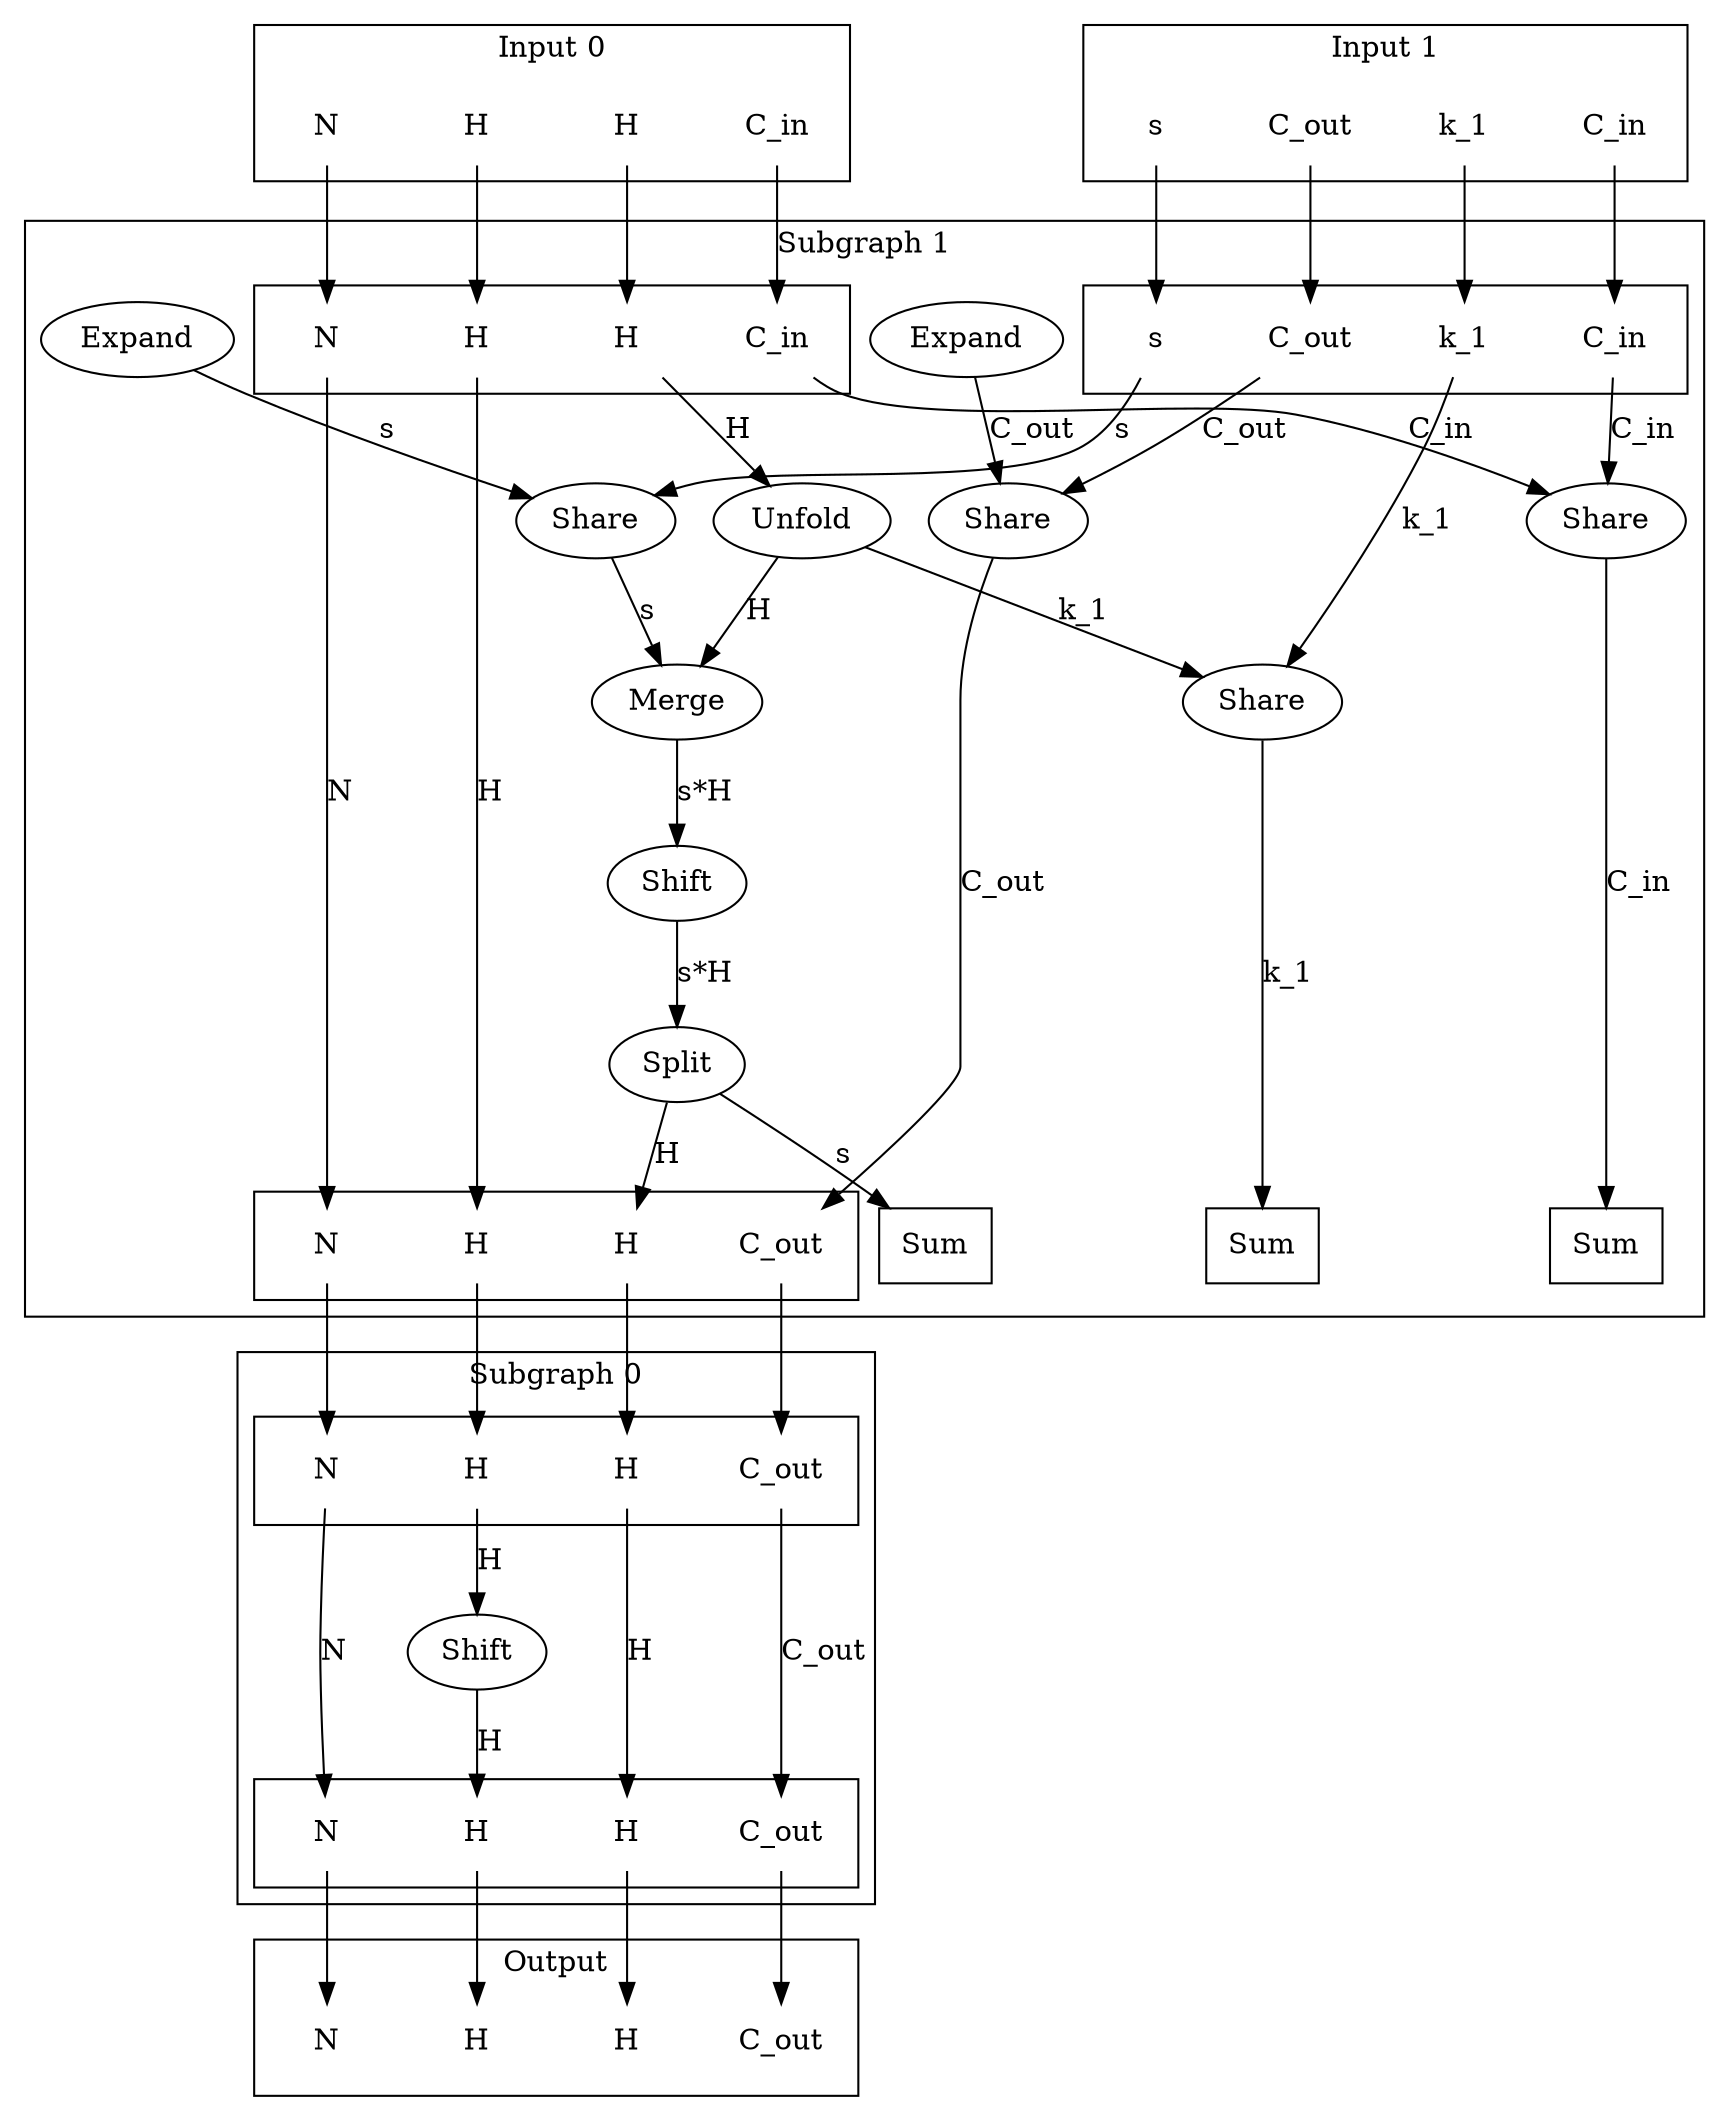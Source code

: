 digraph kernel_generated {
newrank = true;

// Stage tensor.
subgraph cluster_subgraph_0 {
    label = "Subgraph 0";
    // Reductions.
    // Output.
    subgraph cluster_subgraph_0_out {
        label = "";
        interface_0_out_0x5572df8cce60 [label="N", shape=none];
        interface_0_out_0x5572df8cce88 [label="C_out", shape=none];
        interface_0_out_0x5572df8cceb0 [label="H", shape=none];
        interface_0_out_0x5572df8cced8 [label="H", shape=none];
    }
    {
        rank = same;
        interface_0_out_0x5572df8cce60;
        interface_0_out_0x5572df8cce88;
        interface_0_out_0x5572df8cceb0;
        interface_0_out_0x5572df8cced8;
    }
    // Input 0.
    subgraph cluster_subgraph_0_in_0 {
        label = "";
        interface_0_in_0x5572df8cce60 [label="N", shape=none];
        interface_0_in_0x5572df8cce88 [label="C_out", shape=none];
        interface_0_in_0x5572df8cceb0 [label="H", shape=none];
        interface_0_in_0x5572e409eb90 [label="H", shape=none];
    }
    {
        rank = same;
        interface_0_in_0x5572df8cce60;
        interface_0_in_0x5572df8cce88;
        interface_0_in_0x5572df8cceb0;
        interface_0_in_0x5572e409eb90;
    }
    // Op's.
    op_0x5572e409eb70 [label="Shift"];
    // Dimension's.
    interface_0_in_0x5572df8cce60 -> interface_0_out_0x5572df8cce60 [label="N"];
    interface_0_in_0x5572df8cce88 -> interface_0_out_0x5572df8cce88 [label="C_out"];
    interface_0_in_0x5572df8cceb0 -> interface_0_out_0x5572df8cceb0 [label="H"];
    op_0x5572e409eb70 -> interface_0_out_0x5572df8cced8 [label="H"];
    interface_0_in_0x5572e409eb90 -> op_0x5572e409eb70 [label="H"];
}

// Stage tensor.
subgraph cluster_subgraph_1 {
    label = "Subgraph 1";
    // Reductions.
    reduce_0x7f44f8003a98 [label="Sum", shape=box];
    reduce_0x7f44f8004ce8 [label="Sum", shape=box];
    reduce_0x7f44f8007948 [label="Sum", shape=box];
    // Output.
    subgraph cluster_subgraph_1_out {
        label = "";
        interface_1_out_0x5572df8cce60 [label="N", shape=none];
        interface_1_out_0x5572df8cce88 [label="C_out", shape=none];
        interface_1_out_0x5572df8cceb0 [label="H", shape=none];
        interface_1_out_0x5572e409eb90 [label="H", shape=none];
    }
    {
        rank = same;
        reduce_0x7f44f8003a98;
        reduce_0x7f44f8004ce8;
        reduce_0x7f44f8007948;
        interface_1_out_0x5572df8cce60;
        interface_1_out_0x5572df8cce88;
        interface_1_out_0x5572df8cceb0;
        interface_1_out_0x5572e409eb90;
    }
    // Input 0.
    subgraph cluster_subgraph_1_in_0 {
        label = "";
        interface_1_in_0x5572df8cce60 [label="N", shape=none];
        interface_1_in_0x5572e40cbf40 [label="C_in", shape=none];
        interface_1_in_0x5572e409eb90 [label="H", shape=none];
        interface_1_in_0x5572e40b1de8 [label="H", shape=none];
    }
    // Input 1.
    subgraph cluster_subgraph_1_in_1 {
        label = "";
        interface_1_in_0x5572e409cb38 [label="C_out", shape=none];
        interface_1_in_0x5572e409cc28 [label="k_1", shape=none];
        interface_1_in_0x5572e409ccc8 [label="s", shape=none];
        interface_1_in_0x5572e40cbf58 [label="C_in", shape=none];
    }
    {
        rank = same;
        interface_1_in_0x5572df8cce60;
        interface_1_in_0x5572e40cbf40;
        interface_1_in_0x5572e409eb90;
        interface_1_in_0x5572e40b1de8;
        interface_1_in_0x5572e409cb38;
        interface_1_in_0x5572e409cc28;
        interface_1_in_0x5572e409ccc8;
        interface_1_in_0x5572e40cbf58;
    }
    // Op's.
    op_0x5572e409cb00 [label="Share"];
    op_0x5572e409cbf0 [label="Share"];
    op_0x5572e409cc90 [label="Share"];
    op_0x5572e409cfd8 [label="Expand"];
    op_0x5572e409cff8 [label="Expand"];
    op_0x5572e409eba0 [label="Shift"];
    op_0x5572e409f2a0 [label="Split"];
    op_0x5572e40a50b0 [label="Merge"];
    op_0x5572e40b1dc0 [label="Unfold"];
    op_0x5572e40cbf20 [label="Share"];
    // Dimension's.
    interface_1_in_0x5572df8cce60 -> interface_1_out_0x5572df8cce60 [label="N"];
    op_0x5572e409cb00 -> interface_1_out_0x5572df8cce88 [label="C_out"];
    op_0x5572e409f2a0 -> interface_1_out_0x5572df8cceb0 [label="H"];
    op_0x5572e409cfd8 -> op_0x5572e409cb00 [label="C_out"];
    interface_1_in_0x5572e409cb38 -> op_0x5572e409cb00 [label="C_out"];
    op_0x5572e40b1dc0 -> op_0x5572e409cbf0 [label="k_1"];
    interface_1_in_0x5572e409cc28 -> op_0x5572e409cbf0 [label="k_1"];
    op_0x5572e409cff8 -> op_0x5572e409cc90 [label="s"];
    interface_1_in_0x5572e409ccc8 -> op_0x5572e409cc90 [label="s"];
    interface_1_in_0x5572e409eb90 -> interface_1_out_0x5572e409eb90 [label="H"];
    op_0x5572e40a50b0 -> op_0x5572e409eba0 [label="s*H"];
    op_0x5572e409eba0 -> op_0x5572e409f2a0 [label="s*H"];
    op_0x5572e40b1dc0 -> op_0x5572e40a50b0 [label="H"];
    op_0x5572e409cc90 -> op_0x5572e40a50b0 [label="s"];
    interface_1_in_0x5572e40b1de8 -> op_0x5572e40b1dc0 [label="H"];
    interface_1_in_0x5572e40cbf40 -> op_0x5572e40cbf20 [label="C_in"];
    interface_1_in_0x5572e40cbf58 -> op_0x5572e40cbf20 [label="C_in"];
    op_0x5572e409cbf0 -> reduce_0x7f44f8003a98 [label="k_1"];
    op_0x5572e409f2a0 -> reduce_0x7f44f8004ce8 [label="s"];
    op_0x5572e40cbf20 -> reduce_0x7f44f8007948 [label="C_in"];
}

// Input tensor.
subgraph cluster_subgraph_2 {
    label = "Input 0";
    interface_2_out_0x5572df8cce60 [label="N", shape=none];
    interface_2_out_0x5572e40cbf40 [label="C_in", shape=none];
    interface_2_out_0x5572e409eb90 [label="H", shape=none];
    interface_2_out_0x5572e40b1de8 [label="H", shape=none];
}

interface_2_out_0x5572df8cce60 -> interface_1_in_0x5572df8cce60;
interface_2_out_0x5572e40cbf40 -> interface_1_in_0x5572e40cbf40;
interface_2_out_0x5572e409eb90 -> interface_1_in_0x5572e409eb90;
interface_2_out_0x5572e40b1de8 -> interface_1_in_0x5572e40b1de8;

// Input tensor.
subgraph cluster_subgraph_3 {
    label = "Input 1";
    interface_3_out_0x5572e409cb38 [label="C_out", shape=none];
    interface_3_out_0x5572e409cc28 [label="k_1", shape=none];
    interface_3_out_0x5572e409ccc8 [label="s", shape=none];
    interface_3_out_0x5572e40cbf58 [label="C_in", shape=none];
}

interface_3_out_0x5572e409cb38 -> interface_1_in_0x5572e409cb38;
interface_3_out_0x5572e409cc28 -> interface_1_in_0x5572e409cc28;
interface_3_out_0x5572e409ccc8 -> interface_1_in_0x5572e409ccc8;
interface_3_out_0x5572e40cbf58 -> interface_1_in_0x5572e40cbf58;

interface_1_out_0x5572df8cce60 -> interface_0_in_0x5572df8cce60;
interface_1_out_0x5572df8cce88 -> interface_0_in_0x5572df8cce88;
interface_1_out_0x5572df8cceb0 -> interface_0_in_0x5572df8cceb0;
interface_1_out_0x5572e409eb90 -> interface_0_in_0x5572e409eb90;

{
    rank = same;
    interface_2_out_0x5572df8cce60;
    interface_2_out_0x5572e40cbf40;
    interface_2_out_0x5572e409eb90;
    interface_2_out_0x5572e40b1de8;
    interface_3_out_0x5572e409cb38;
    interface_3_out_0x5572e409cc28;
    interface_3_out_0x5572e409ccc8;
    interface_3_out_0x5572e40cbf58;
}
subgraph cluster_subgraph_output {
    label = "Output";
    interface_4_in_0x5572df8cce60 [label="N", shape=none];
    interface_4_in_0x5572df8cce88 [label="C_out", shape=none];
    interface_4_in_0x5572df8cceb0 [label="H", shape=none];
    interface_4_in_0x5572df8cced8 [label="H", shape=none];
}
interface_0_out_0x5572df8cce60 -> interface_4_in_0x5572df8cce60;
interface_0_out_0x5572df8cce88 -> interface_4_in_0x5572df8cce88;
interface_0_out_0x5572df8cceb0 -> interface_4_in_0x5572df8cceb0;
interface_0_out_0x5572df8cced8 -> interface_4_in_0x5572df8cced8;

}
